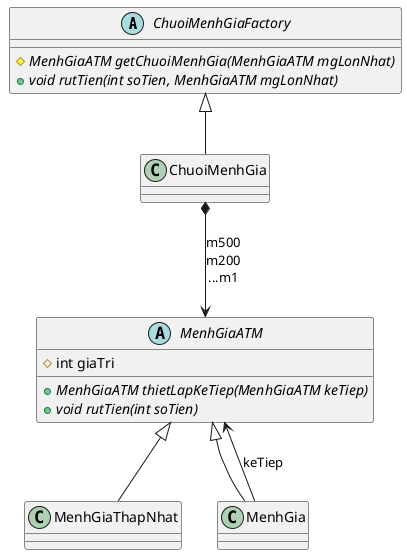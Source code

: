 @startuml

abstract class ChuoiMenhGiaFactory{
    # {abstract} MenhGiaATM getChuoiMenhGia(MenhGiaATM mgLonNhat)
    + {abstract} void rutTien(int soTien, MenhGiaATM mgLonNhat)

}
class ChuoiMenhGia{
}
abstract class MenhGiaATM{
    # int giaTri
    + {abstract} MenhGiaATM thietLapKeTiep(MenhGiaATM keTiep)
    + {abstract} void rutTien(int soTien)

}
class MenhGiaThapNhat

class MenhGia

MenhGiaATM <|-- MenhGiaThapNhat
MenhGiaATM <|-- MenhGia

MenhGia --> MenhGiaATM : keTiep

ChuoiMenhGia *--> MenhGiaATM : m500\nm200\n...m1
ChuoiMenhGiaFactory <|-- ChuoiMenhGia
@enduml